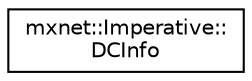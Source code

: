 digraph "Graphical Class Hierarchy"
{
 // LATEX_PDF_SIZE
  edge [fontname="Helvetica",fontsize="10",labelfontname="Helvetica",labelfontsize="10"];
  node [fontname="Helvetica",fontsize="10",shape=record];
  rankdir="LR";
  Node0 [label="mxnet::Imperative::\lDCInfo",height=0.2,width=0.4,color="black", fillcolor="white", style="filled",URL="$classmxnet_1_1Imperative_1_1DCInfo.html",tooltip="DCInfo datastructure to enable deferred computation."];
}
